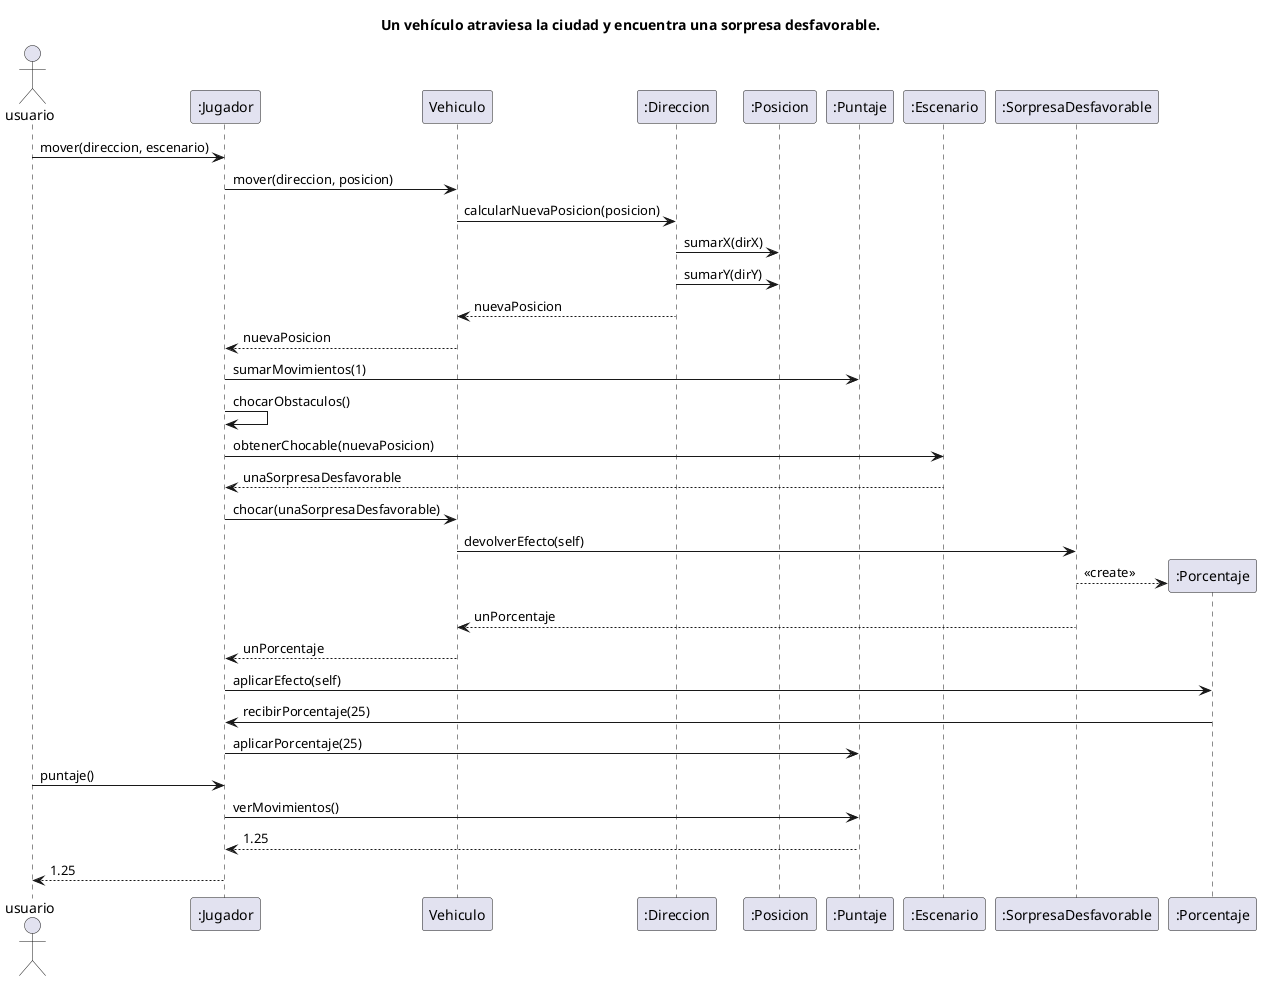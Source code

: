 @startuml
title Un vehículo atraviesa la ciudad y encuentra una sorpresa desfavorable.
Actor usuario

"usuario" -> ":Jugador": mover(direccion, escenario)
":Jugador" -> "Vehiculo": mover(direccion, posicion)
"Vehiculo" -> ":Direccion": calcularNuevaPosicion(posicion)
":Direccion" -> ":Posicion": sumarX(dirX)
":Direccion" -> ":Posicion": sumarY(dirY)
":Direccion" --> "Vehiculo": nuevaPosicion
"Vehiculo" --> ":Jugador": nuevaPosicion
":Jugador" -> ":Puntaje": sumarMovimientos(1)
":Jugador" -> ":Jugador": chocarObstaculos()
":Jugador" -> ":Escenario": obtenerChocable(nuevaPosicion)
":Escenario" --> ":Jugador": unaSorpresaDesfavorable
":Jugador" -> "Vehiculo": chocar(unaSorpresaDesfavorable)
"Vehiculo" -> ":SorpresaDesfavorable": devolverEfecto(self)
create ":Porcentaje"
":SorpresaDesfavorable" --> ":Porcentaje": <<create>>
":SorpresaDesfavorable" --> "Vehiculo" : unPorcentaje
"Vehiculo" --> ":Jugador" : unPorcentaje
":Jugador" -> ":Porcentaje" : aplicarEfecto(self)
":Porcentaje" -> ":Jugador" : recibirPorcentaje(25)
":Jugador" -> ":Puntaje" : aplicarPorcentaje(25)

"usuario" -> ":Jugador": puntaje()
":Jugador" -> ":Puntaje": verMovimientos()
return 1.25
":Jugador" --> "usuario" : 1.25

@enduml